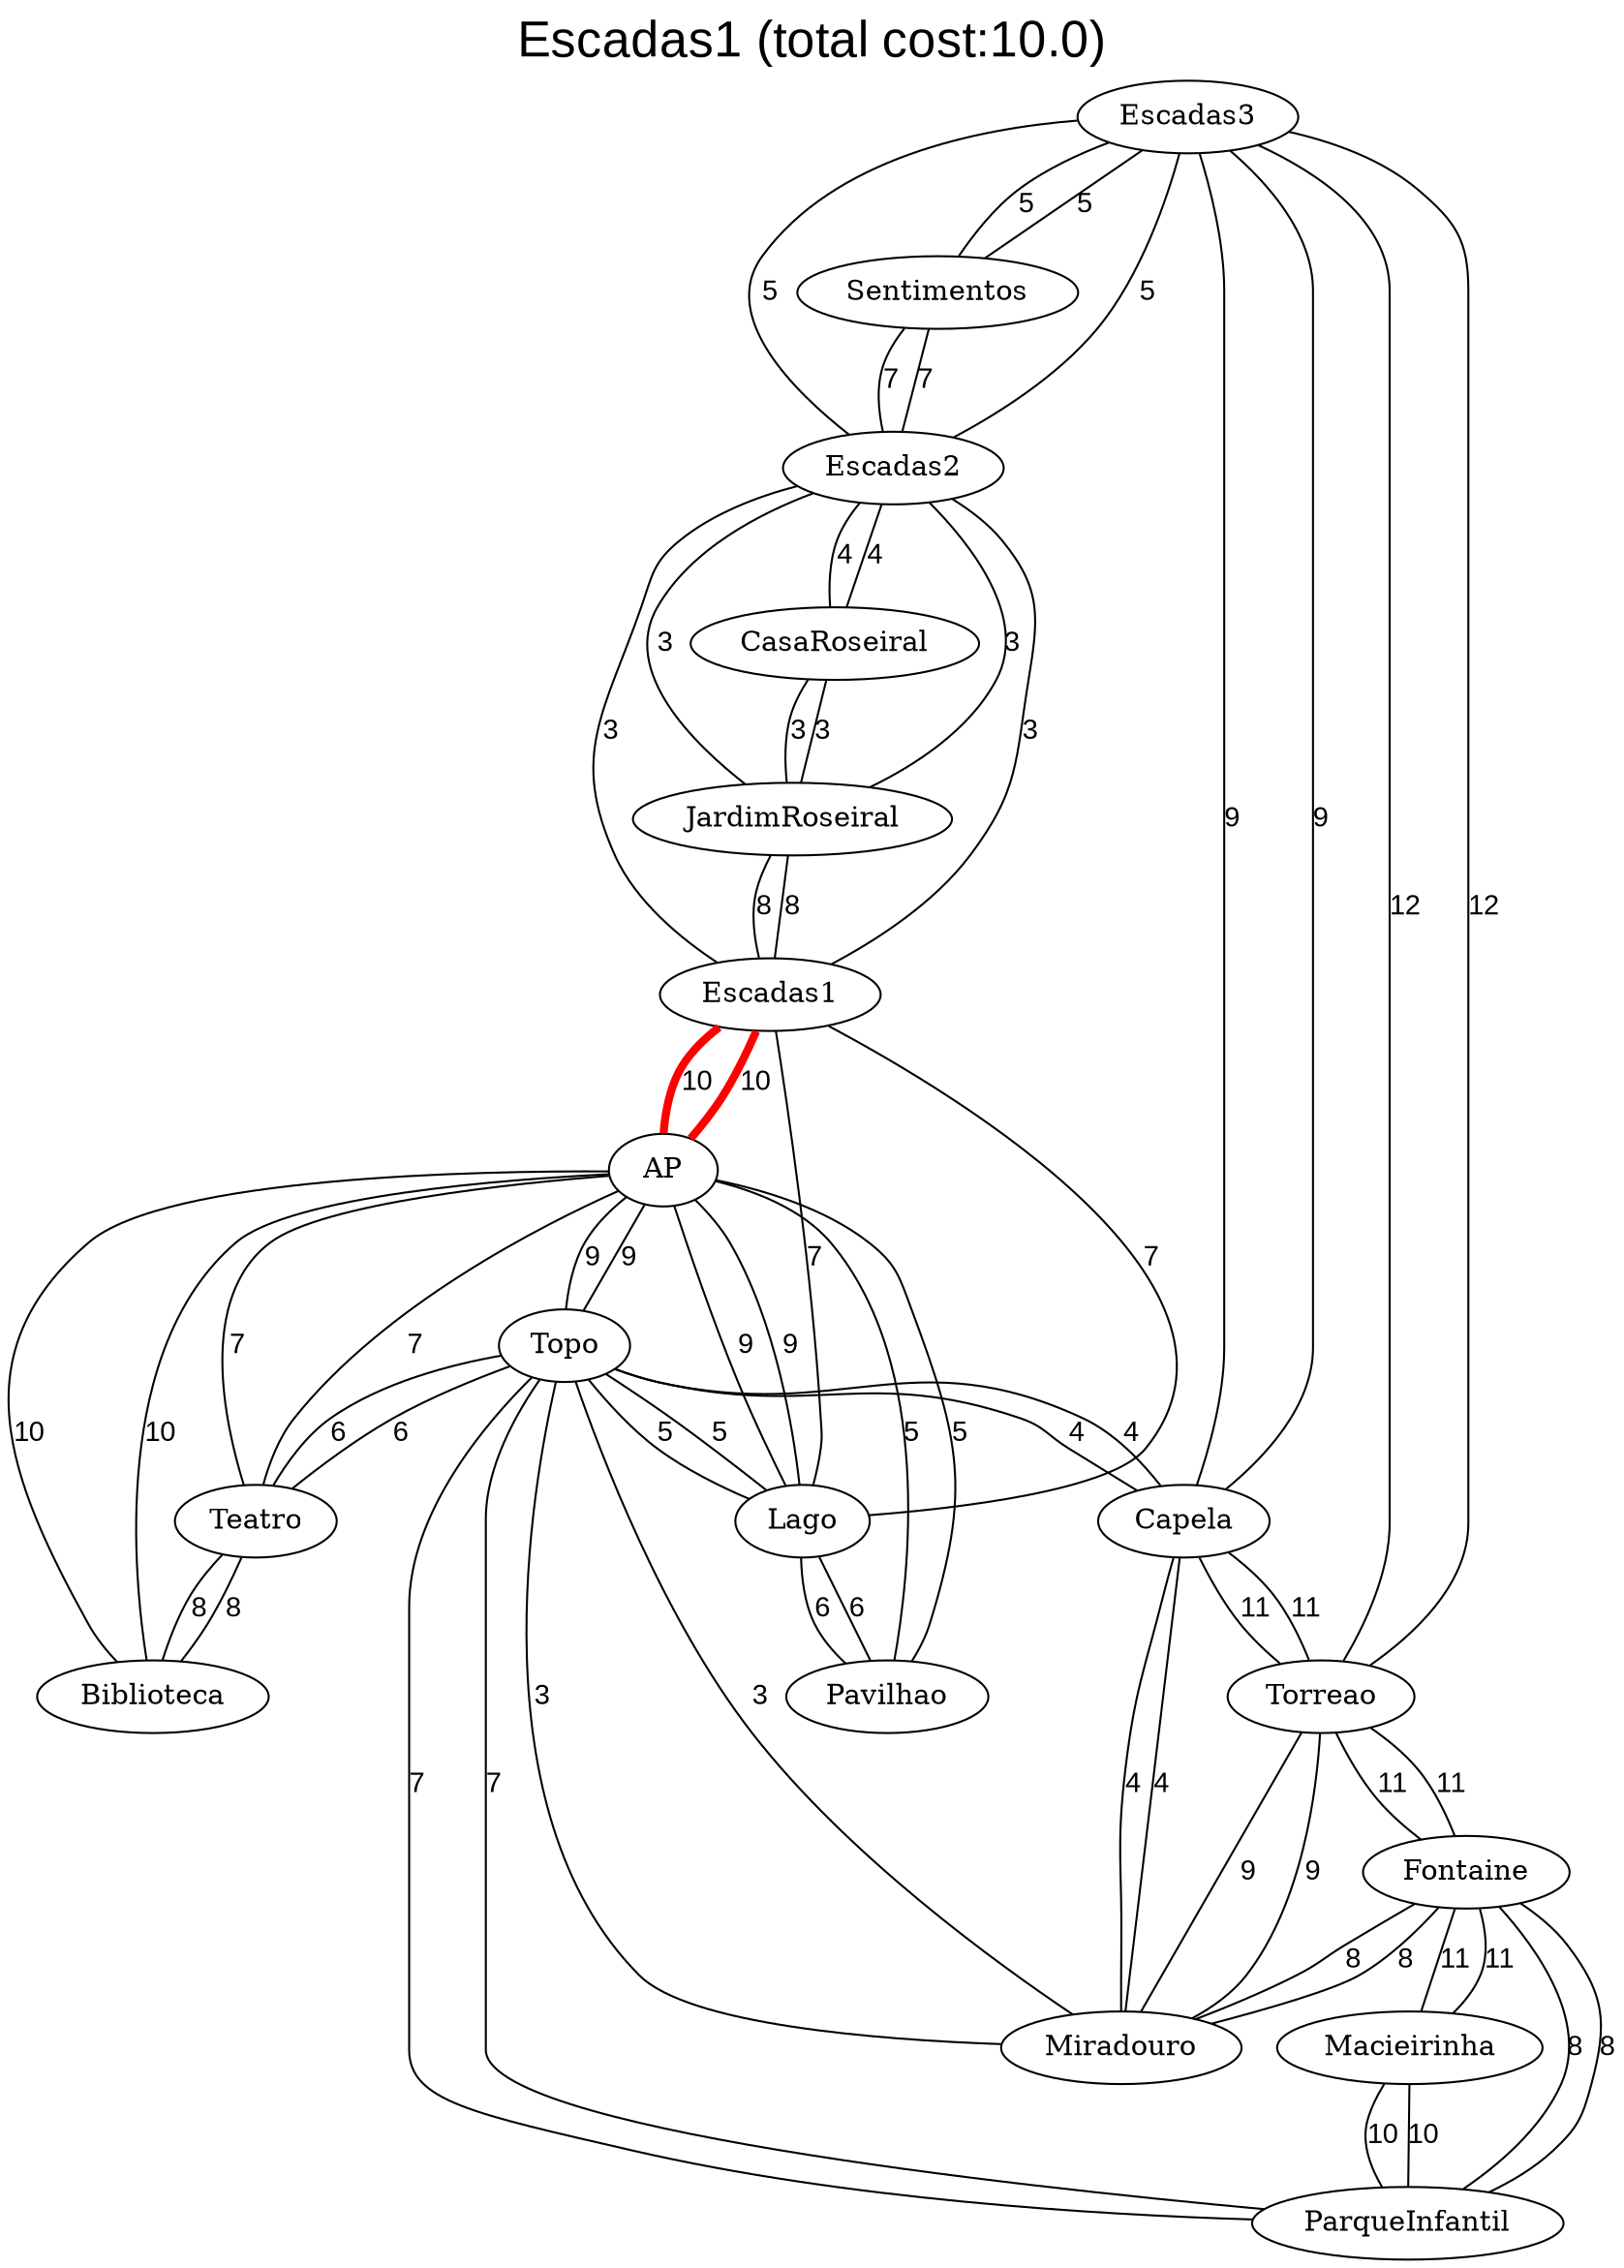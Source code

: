 graph {
fontname="Arial";
splines="true";
sep="0.5";
labelloc="t";
label="Escadas1 (total cost:10.0)";
fontsize=25;
fontweight=bold;
    "Escadas3" -- "Sentimentos" [label="5", color="black", len=2, penwidth=1.0, fontname="Arial"];
    "Capela" -- "Escadas3" [label="9", color="black", len=2, penwidth=1.0, fontname="Arial"];
    "Miradouro" -- "Capela" [label="4", color="black", len=2, penwidth=1.0, fontname="Arial"];
    "Escadas3" -- "Torreao" [label="12", color="black", len=2, penwidth=1.0, fontname="Arial"];
    "AP" -- "Escadas1" [label="10", color="red", len=2, penwidth=4.0, fontname="Arial"];
    "Lago" -- "AP" [label="9", color="black", len=2, penwidth=1.0, fontname="Arial"];
    "JardimRoseiral" -- "CasaRoseiral" [label="3", color="black", len=2, penwidth=1.0, fontname="Arial"];
    "JardimRoseiral" -- "Escadas1" [label="8", color="black", len=2, penwidth=1.0, fontname="Arial"];
    "Torreao" -- "Miradouro" [label="9", color="black", len=2, penwidth=1.0, fontname="Arial"];
    "Teatro" -- "Biblioteca" [label="8", color="black", len=2, penwidth=1.0, fontname="Arial"];
    "Fontaine" -- "Torreao" [label="11", color="black", len=2, penwidth=1.0, fontname="Arial"];
    "Pavilhao" -- "AP" [label="5", color="black", len=2, penwidth=1.0, fontname="Arial"];
    "Lago" -- "Topo" [label="5", color="black", len=2, penwidth=1.0, fontname="Arial"];
    "Escadas2" -- "Escadas1" [label="3", color="black", len=2, penwidth=1.0, fontname="Arial"];
    "Topo" -- "Capela" [label="4", color="black", len=2, penwidth=1.0, fontname="Arial"];
    "Capela" -- "Miradouro" [label="4", color="black", len=2, penwidth=1.0, fontname="Arial"];
    "Lago" -- "Pavilhao" [label="6", color="black", len=2, penwidth=1.0, fontname="Arial"];
    "Topo" -- "ParqueInfantil" [label="7", color="black", len=2, penwidth=1.0, fontname="Arial"];
    "Miradouro" -- "Torreao" [label="9", color="black", len=2, penwidth=1.0, fontname="Arial"];
    "Escadas1" -- "Escadas2" [label="3", color="black", len=2, penwidth=1.0, fontname="Arial"];
    "Fontaine" -- "ParqueInfantil" [label="8", color="black", len=2, penwidth=1.0, fontname="Arial"];
    "Torreao" -- "Fontaine" [label="11", color="black", len=2, penwidth=1.0, fontname="Arial"];
    "ParqueInfantil" -- "Macieirinha" [label="10", color="black", len=2, penwidth=1.0, fontname="Arial"];
    "Teatro" -- "AP" [label="7", color="black", len=2, penwidth=1.0, fontname="Arial"];
    "Topo" -- "Miradouro" [label="3", color="black", len=2, penwidth=1.0, fontname="Arial"];
    "Sentimentos" -- "Escadas3" [label="5", color="black", len=2, penwidth=1.0, fontname="Arial"];
    "Escadas3" -- "Capela" [label="9", color="black", len=2, penwidth=1.0, fontname="Arial"];
    "Capela" -- "Torreao" [label="11", color="black", len=2, penwidth=1.0, fontname="Arial"];
    "Escadas1" -- "Lago" [label="7", color="black", len=2, penwidth=1.0, fontname="Arial"];
    "Fontaine" -- "Macieirinha" [label="11", color="black", len=2, penwidth=1.0, fontname="Arial"];
    "AP" -- "Pavilhao" [label="5", color="black", len=2, penwidth=1.0, fontname="Arial"];
    "ParqueInfantil" -- "Topo" [label="7", color="black", len=2, penwidth=1.0, fontname="Arial"];
    "JardimRoseiral" -- "Escadas2" [label="3", color="black", len=2, penwidth=1.0, fontname="Arial"];
    "Biblioteca" -- "Teatro" [label="8", color="black", len=2, penwidth=1.0, fontname="Arial"];
    "AP" -- "Biblioteca" [label="10", color="black", len=2, penwidth=1.0, fontname="Arial"];
    "CasaRoseiral" -- "JardimRoseiral" [label="3", color="black", len=2, penwidth=1.0, fontname="Arial"];
    "AP" -- "Lago" [label="9", color="black", len=2, penwidth=1.0, fontname="Arial"];
    "AP" -- "Teatro" [label="7", color="black", len=2, penwidth=1.0, fontname="Arial"];
    "CasaRoseiral" -- "Escadas2" [label="4", color="black", len=2, penwidth=1.0, fontname="Arial"];
    "Sentimentos" -- "Escadas2" [label="7", color="black", len=2, penwidth=1.0, fontname="Arial"];
    "Capela" -- "Topo" [label="4", color="black", len=2, penwidth=1.0, fontname="Arial"];
    "Pavilhao" -- "Lago" [label="6", color="black", len=2, penwidth=1.0, fontname="Arial"];
    "Lago" -- "Escadas1" [label="7", color="black", len=2, penwidth=1.0, fontname="Arial"];
    "Escadas1" -- "AP" [label="10", color="red", len=2, penwidth=4.0, fontname="Arial"];
    "Escadas2" -- "Escadas3" [label="5", color="black", len=2, penwidth=1.0, fontname="Arial"];
    "Teatro" -- "Topo" [label="6", color="black", len=2, penwidth=1.0, fontname="Arial"];
    "ParqueInfantil" -- "Fontaine" [label="8", color="black", len=2, penwidth=1.0, fontname="Arial"];
    "Fontaine" -- "Miradouro" [label="8", color="black", len=2, penwidth=1.0, fontname="Arial"];
    "Torreao" -- "Escadas3" [label="12", color="black", len=2, penwidth=1.0, fontname="Arial"];
    "Miradouro" -- "Fontaine" [label="8", color="black", len=2, penwidth=1.0, fontname="Arial"];
    "Escadas2" -- "CasaRoseiral" [label="4", color="black", len=2, penwidth=1.0, fontname="Arial"];
    "Escadas2" -- "JardimRoseiral" [label="3", color="black", len=2, penwidth=1.0, fontname="Arial"];
    "Torreao" -- "Capela" [label="11", color="black", len=2, penwidth=1.0, fontname="Arial"];
    "Escadas3" -- "Escadas2" [label="5", color="black", len=2, penwidth=1.0, fontname="Arial"];
    "Topo" -- "Lago" [label="5", color="black", len=2, penwidth=1.0, fontname="Arial"];
    "Macieirinha" -- "ParqueInfantil" [label="10", color="black", len=2, penwidth=1.0, fontname="Arial"];
    "Escadas2" -- "Sentimentos" [label="7", color="black", len=2, penwidth=1.0, fontname="Arial"];
    "Miradouro" -- "Topo" [label="3", color="black", len=2, penwidth=1.0, fontname="Arial"];
    "Topo" -- "Teatro" [label="6", color="black", len=2, penwidth=1.0, fontname="Arial"];
    "Topo" -- "AP" [label="9", color="black", len=2, penwidth=1.0, fontname="Arial"];
    "Macieirinha" -- "Fontaine" [label="11", color="black", len=2, penwidth=1.0, fontname="Arial"];
    "AP" -- "Topo" [label="9", color="black", len=2, penwidth=1.0, fontname="Arial"];
    "Escadas1" -- "JardimRoseiral" [label="8", color="black", len=2, penwidth=1.0, fontname="Arial"];
    "Biblioteca" -- "AP" [label="10", color="black", len=2, penwidth=1.0, fontname="Arial"];
}
